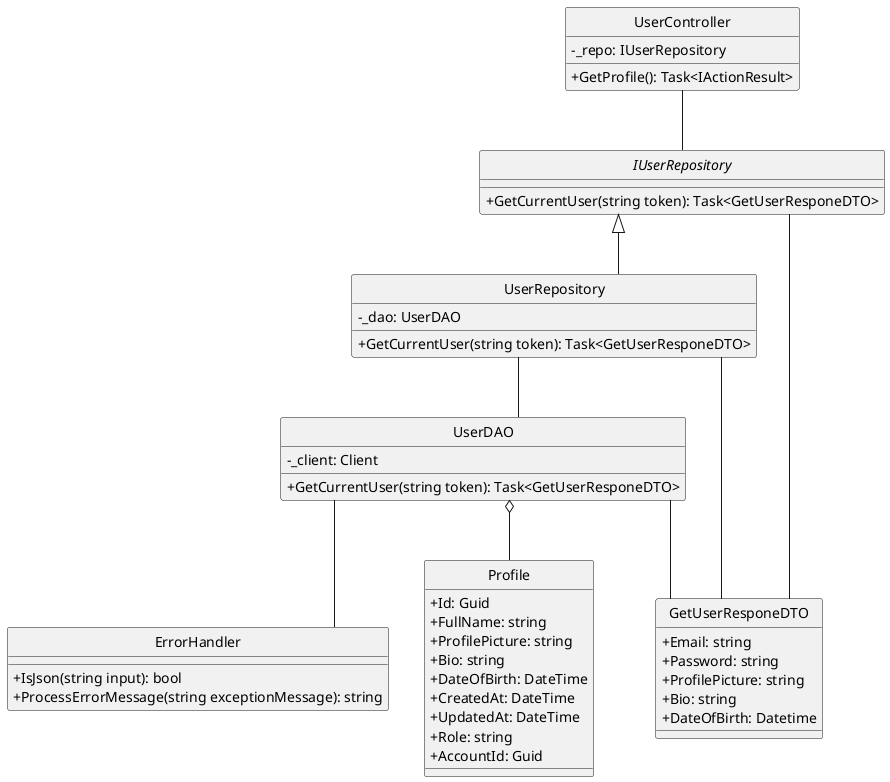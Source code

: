 @startuml getUserById
hide circle
skinparam classAttributeIconSize 0
skinparam linetype ortho
class UserController{
    - _repo: IUserRepository
    + GetProfile(): Task<IActionResult>
}

class ErrorHandler {
    + IsJson(string input): bool
    + ProcessErrorMessage(string exceptionMessage): string
} 

interface IUserRepository {
    + GetCurrentUser(string token): Task<GetUserResponeDTO>
}

class UserRepository {
    - _dao: UserDAO
    + GetCurrentUser(string token): Task<GetUserResponeDTO>
}

class UserDAO {
    - _client: Client
    + GetCurrentUser(string token): Task<GetUserResponeDTO>
}

class GetUserResponeDTO {
    + Email: string
    + Password: string 
    + ProfilePicture: string
    + Bio: string 
    + DateOfBirth: Datetime
}

class Profile {
    + Id: Guid
    + FullName: string
    + ProfilePicture: string
    + Bio: string
    + DateOfBirth: DateTime
    + CreatedAt: DateTime
    + UpdatedAt: DateTime
    + Role: string
    + AccountId: Guid
}

UserController -- IUserRepository 

IUserRepository -- GetUserResponeDTO
IUserRepository <|-- UserRepository

UserRepository -- GetUserResponeDTO
UserRepository -- UserDAO

UserDAO -- ErrorHandler
UserDAO -- GetUserResponeDTO

UserDAO o-- Profile

@enduml